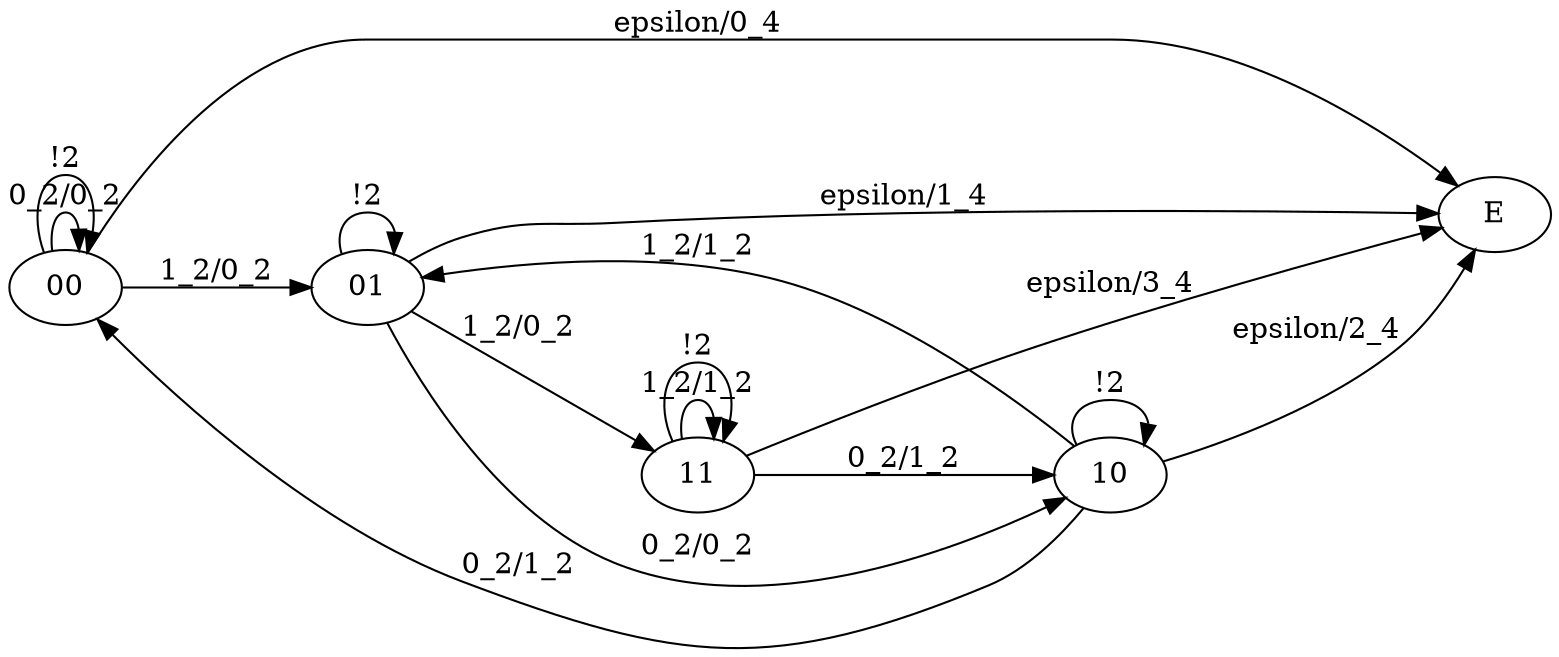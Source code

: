 digraph G {
	rankdir=LR;
	00 -> 00 [label="0_2/0_2"];
	00 -> 01 [label="1_2/0_2"];
	01 -> 10 [label="0_2/0_2"];
	01 -> 11 [label="1_2/0_2"];
	10 -> 00 [label="0_2/1_2"];
	10 -> 01 [label="1_2/1_2"];
	11 -> 10 [label="0_2/1_2"];
	11 -> 11 [label="1_2/1_2"];
	00 -> E [label="\epsilon/0_4"];
	01 -> E [label="\epsilon/1_4"];
	10 -> E [label="\epsilon/2_4"];
	11 -> E [label="\epsilon/3_4"];

	00 -> 00 [label="!2"];
	01 -> 01 [label="!2"];
	10 -> 10 [label="!2"];
	11 -> 11 [label="!2"];
}